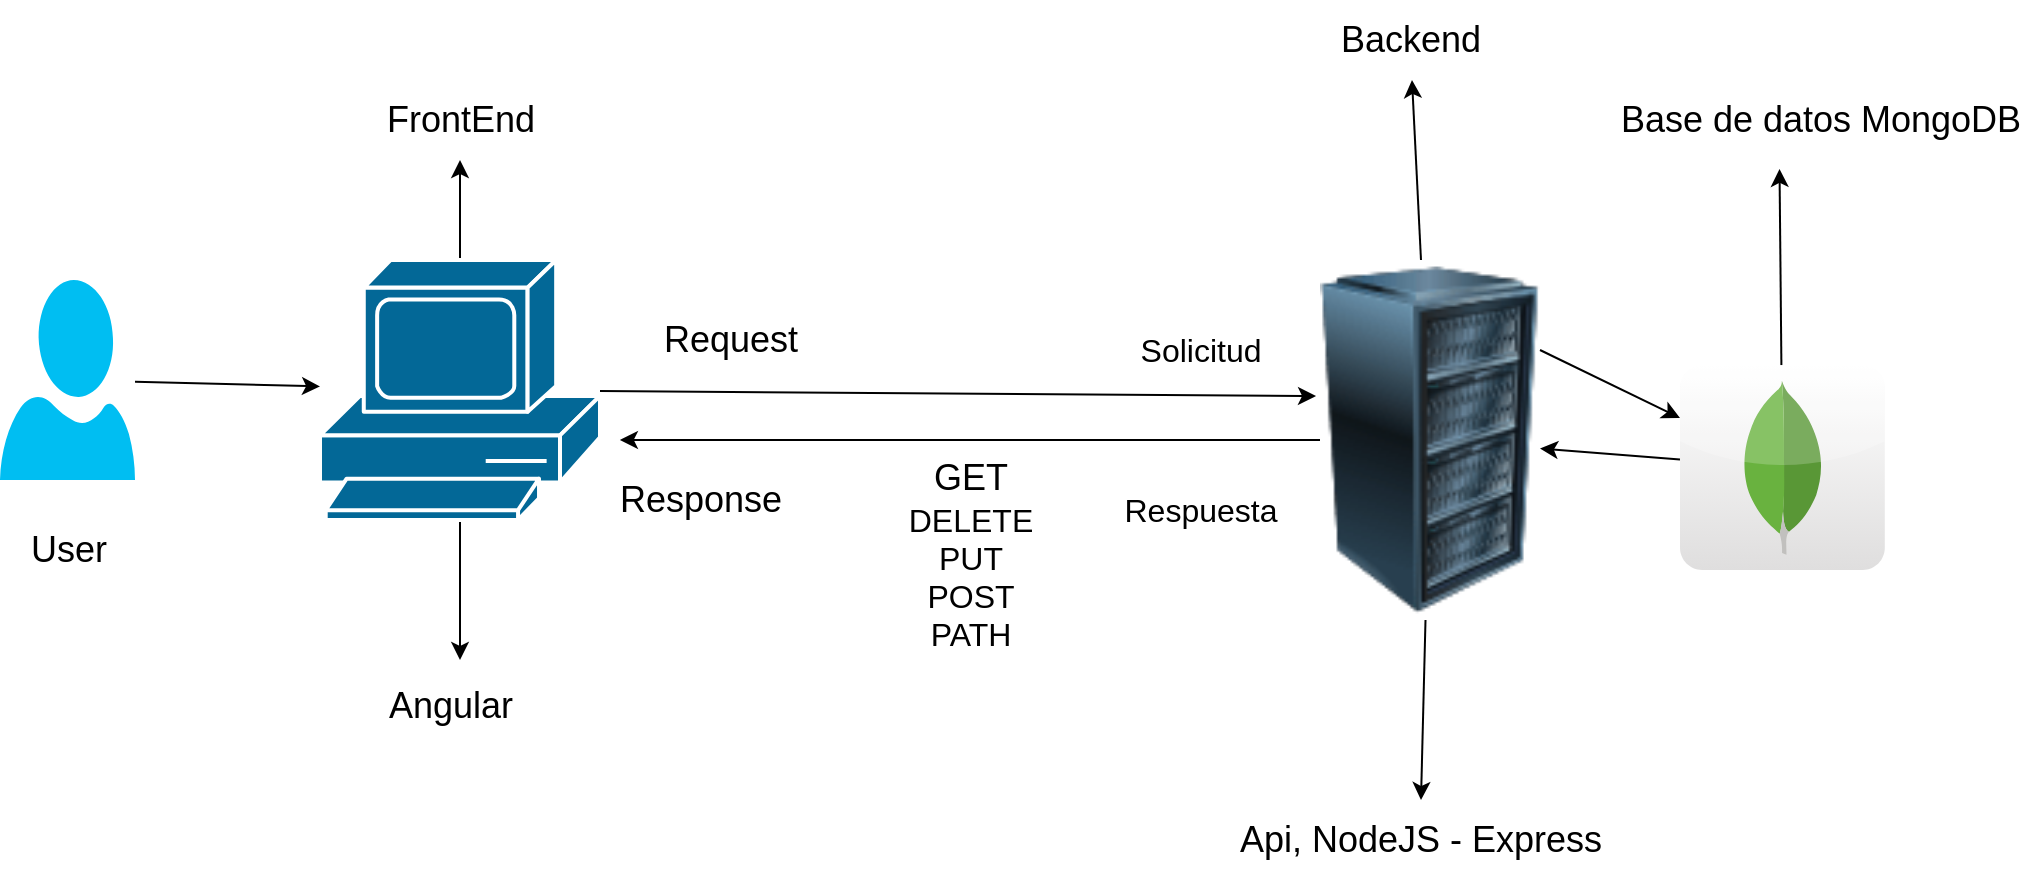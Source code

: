 <mxfile>
    <diagram id="_Efen8UUreNtFI3RRe4a" name="Page-1">
        <mxGraphModel dx="862" dy="718" grid="1" gridSize="10" guides="1" tooltips="1" connect="1" arrows="1" fold="1" page="1" pageScale="1" pageWidth="850" pageHeight="1100" math="0" shadow="0">
            <root>
                <mxCell id="0"/>
                <mxCell id="1" parent="0"/>
                <mxCell id="27" value="" style="edgeStyle=none;html=1;" edge="1" parent="1" source="3" target="26">
                    <mxGeometry relative="1" as="geometry"/>
                </mxCell>
                <mxCell id="28" style="edgeStyle=none;html=1;" edge="1" parent="1" source="3">
                    <mxGeometry relative="1" as="geometry">
                        <mxPoint x="270" y="610" as="targetPoint"/>
                    </mxGeometry>
                </mxCell>
                <mxCell id="3" value="" style="shape=mxgraph.cisco.computers_and_peripherals.pc;html=1;pointerEvents=1;dashed=0;fillColor=#036897;strokeColor=#ffffff;strokeWidth=2;verticalLabelPosition=bottom;verticalAlign=top;align=center;outlineConnect=0;" vertex="1" parent="1">
                    <mxGeometry x="200" y="410" width="140" height="130" as="geometry"/>
                </mxCell>
                <mxCell id="7" style="edgeStyle=none;html=1;entryX=1.071;entryY=0.692;entryDx=0;entryDy=0;entryPerimeter=0;" edge="1" parent="1" source="5" target="3">
                    <mxGeometry relative="1" as="geometry"/>
                </mxCell>
                <mxCell id="16" style="edgeStyle=none;html=1;exitX=1;exitY=0.25;exitDx=0;exitDy=0;" edge="1" parent="1" source="5" target="14">
                    <mxGeometry relative="1" as="geometry"/>
                </mxCell>
                <mxCell id="23" style="edgeStyle=none;html=1;" edge="1" parent="1" source="5" target="22">
                    <mxGeometry relative="1" as="geometry"/>
                </mxCell>
                <mxCell id="25" value="" style="edgeStyle=none;html=1;" edge="1" parent="1" source="5" target="24">
                    <mxGeometry relative="1" as="geometry"/>
                </mxCell>
                <mxCell id="5" value="" style="image;html=1;image=img/lib/clip_art/computers/Server_Rack_128x128.png" vertex="1" parent="1">
                    <mxGeometry x="700" y="410" width="110" height="180" as="geometry"/>
                </mxCell>
                <mxCell id="8" style="edgeStyle=none;html=1;entryX=-0.018;entryY=0.378;entryDx=0;entryDy=0;entryPerimeter=0;" edge="1" parent="1" source="3" target="5">
                    <mxGeometry relative="1" as="geometry"/>
                </mxCell>
                <mxCell id="11" style="edgeStyle=none;html=1;" edge="1" parent="1" source="10" target="3">
                    <mxGeometry relative="1" as="geometry">
                        <mxPoint x="133.75" y="500" as="targetPoint"/>
                    </mxGeometry>
                </mxCell>
                <mxCell id="10" value="" style="verticalLabelPosition=bottom;html=1;verticalAlign=top;align=center;strokeColor=none;fillColor=#00BEF2;shape=mxgraph.azure.user;" vertex="1" parent="1">
                    <mxGeometry x="40" y="420" width="67.5" height="100" as="geometry"/>
                </mxCell>
                <mxCell id="12" value="&lt;font style=&quot;font-size: 18px;&quot;&gt;Request&lt;/font&gt;" style="text;html=1;align=center;verticalAlign=middle;resizable=0;points=[];autosize=1;strokeColor=none;fillColor=none;" vertex="1" parent="1">
                    <mxGeometry x="360" y="430" width="90" height="40" as="geometry"/>
                </mxCell>
                <mxCell id="13" value="&lt;font style=&quot;font-size: 18px;&quot;&gt;Response&lt;/font&gt;" style="text;html=1;align=center;verticalAlign=middle;resizable=0;points=[];autosize=1;strokeColor=none;fillColor=none;" vertex="1" parent="1">
                    <mxGeometry x="340" y="510" width="100" height="40" as="geometry"/>
                </mxCell>
                <mxCell id="21" style="edgeStyle=none;html=1;entryX=0.408;entryY=1.111;entryDx=0;entryDy=0;entryPerimeter=0;" edge="1" parent="1" source="14" target="20">
                    <mxGeometry relative="1" as="geometry"/>
                </mxCell>
                <mxCell id="32" style="edgeStyle=none;html=1;" edge="1" parent="1" source="14" target="5">
                    <mxGeometry relative="1" as="geometry"/>
                </mxCell>
                <mxCell id="14" value="" style="dashed=0;outlineConnect=0;html=1;align=center;labelPosition=center;verticalLabelPosition=bottom;verticalAlign=top;shape=mxgraph.webicons.mongodb;gradientColor=#DFDEDE" vertex="1" parent="1">
                    <mxGeometry x="880" y="462.6" width="102.4" height="102.4" as="geometry"/>
                </mxCell>
                <mxCell id="17" value="&lt;font style=&quot;font-size: 16px;&quot;&gt;Solicitud&lt;/font&gt;" style="text;html=1;align=center;verticalAlign=middle;resizable=0;points=[];autosize=1;strokeColor=none;fillColor=none;" vertex="1" parent="1">
                    <mxGeometry x="600" y="440" width="80" height="30" as="geometry"/>
                </mxCell>
                <mxCell id="18" value="&lt;font style=&quot;font-size: 16px;&quot;&gt;Respuesta&lt;/font&gt;" style="text;html=1;align=center;verticalAlign=middle;resizable=0;points=[];autosize=1;strokeColor=none;fillColor=none;" vertex="1" parent="1">
                    <mxGeometry x="590" y="520" width="100" height="30" as="geometry"/>
                </mxCell>
                <mxCell id="19" value="&lt;font style=&quot;font-size: 18px;&quot;&gt;User&lt;/font&gt;" style="text;html=1;align=center;verticalAlign=middle;resizable=0;points=[];autosize=1;strokeColor=none;fillColor=none;" vertex="1" parent="1">
                    <mxGeometry x="43.75" y="535" width="60" height="40" as="geometry"/>
                </mxCell>
                <mxCell id="20" value="&lt;font style=&quot;font-size: 18px;&quot;&gt;Base de datos MongoDB&lt;/font&gt;" style="text;html=1;align=center;verticalAlign=middle;resizable=0;points=[];autosize=1;strokeColor=none;fillColor=none;" vertex="1" parent="1">
                    <mxGeometry x="840" y="320" width="220" height="40" as="geometry"/>
                </mxCell>
                <mxCell id="22" value="&lt;font style=&quot;font-size: 18px;&quot;&gt;Api, NodeJS - Express&lt;/font&gt;" style="text;html=1;align=center;verticalAlign=middle;resizable=0;points=[];autosize=1;strokeColor=none;fillColor=none;" vertex="1" parent="1">
                    <mxGeometry x="650" y="680" width="200" height="40" as="geometry"/>
                </mxCell>
                <mxCell id="24" value="&lt;font style=&quot;font-size: 18px;&quot;&gt;Backend&lt;/font&gt;" style="text;html=1;align=center;verticalAlign=middle;resizable=0;points=[];autosize=1;strokeColor=none;fillColor=none;" vertex="1" parent="1">
                    <mxGeometry x="700" y="280" width="90" height="40" as="geometry"/>
                </mxCell>
                <mxCell id="26" value="&lt;font style=&quot;font-size: 18px;&quot;&gt;FrontEnd&lt;/font&gt;" style="text;html=1;align=center;verticalAlign=middle;resizable=0;points=[];autosize=1;strokeColor=none;fillColor=none;" vertex="1" parent="1">
                    <mxGeometry x="220" y="320" width="100" height="40" as="geometry"/>
                </mxCell>
                <mxCell id="29" value="&lt;font style=&quot;font-size: 18px;&quot;&gt;Angular&lt;/font&gt;" style="text;html=1;align=center;verticalAlign=middle;resizable=0;points=[];autosize=1;strokeColor=none;fillColor=none;" vertex="1" parent="1">
                    <mxGeometry x="220" y="613" width="90" height="40" as="geometry"/>
                </mxCell>
                <mxCell id="31" value="&lt;font style=&quot;font-size: 18px;&quot;&gt;GET&lt;/font&gt;&lt;div&gt;&lt;font size=&quot;3&quot;&gt;DELETE&lt;/font&gt;&lt;/div&gt;&lt;div&gt;&lt;font size=&quot;3&quot;&gt;PUT&lt;/font&gt;&lt;/div&gt;&lt;div&gt;&lt;font size=&quot;3&quot;&gt;POST&lt;/font&gt;&lt;/div&gt;&lt;div&gt;&lt;font size=&quot;3&quot;&gt;PATH&lt;/font&gt;&lt;/div&gt;" style="text;html=1;align=center;verticalAlign=middle;resizable=0;points=[];autosize=1;strokeColor=none;fillColor=none;" vertex="1" parent="1">
                    <mxGeometry x="480" y="503" width="90" height="110" as="geometry"/>
                </mxCell>
            </root>
        </mxGraphModel>
    </diagram>
</mxfile>